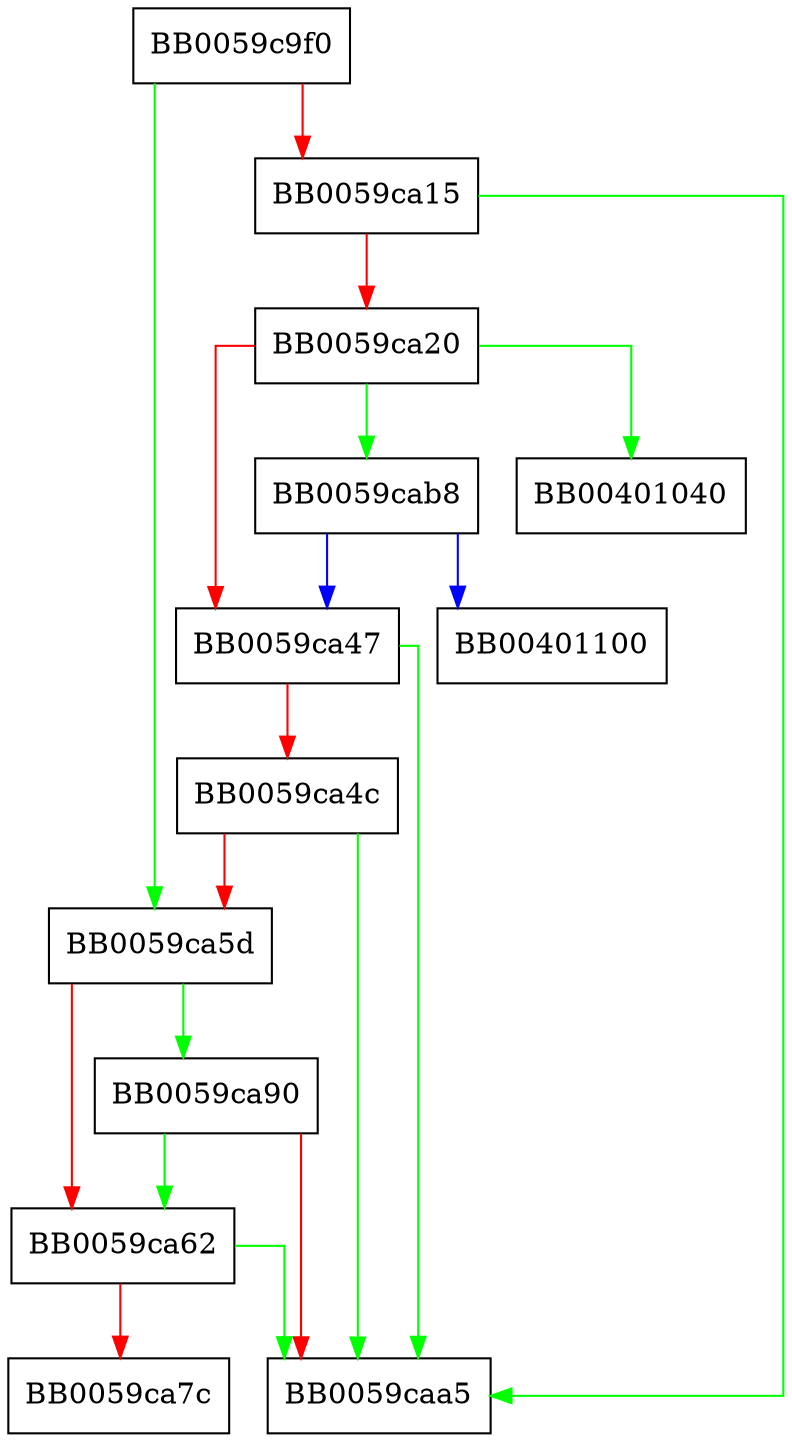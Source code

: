 digraph get_decoder_from_store {
  node [shape="box"];
  graph [splines=ortho];
  BB0059c9f0 -> BB0059ca5d [color="green"];
  BB0059c9f0 -> BB0059ca15 [color="red"];
  BB0059ca15 -> BB0059caa5 [color="green"];
  BB0059ca15 -> BB0059ca20 [color="red"];
  BB0059ca20 -> BB00401040 [color="green"];
  BB0059ca20 -> BB0059cab8 [color="green"];
  BB0059ca20 -> BB0059ca47 [color="red"];
  BB0059ca47 -> BB0059caa5 [color="green"];
  BB0059ca47 -> BB0059ca4c [color="red"];
  BB0059ca4c -> BB0059caa5 [color="green"];
  BB0059ca4c -> BB0059ca5d [color="red"];
  BB0059ca5d -> BB0059ca90 [color="green"];
  BB0059ca5d -> BB0059ca62 [color="red"];
  BB0059ca62 -> BB0059caa5 [color="green"];
  BB0059ca62 -> BB0059ca7c [color="red"];
  BB0059ca90 -> BB0059ca62 [color="green"];
  BB0059ca90 -> BB0059caa5 [color="red"];
  BB0059cab8 -> BB00401100 [color="blue"];
  BB0059cab8 -> BB0059ca47 [color="blue"];
}